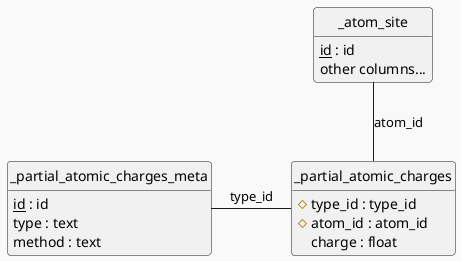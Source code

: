 @startuml

hide circle
!theme mars

!define TABLE(name,desc) class name as "desc" << (T,#FFAAAA) >>
!define PRIMARY_KEY(field) <u>field</u>
!define FOREIGN_KEY(field) #field
hide methods
hide stereotypes

TABLE(_partial_atomic_charges_meta,"_partial_atomic_charges_meta") {
  PRIMARY_KEY(id) : id
  type : text
  method : text
}

TABLE(_atom_site,"_atom_site") {
  PRIMARY_KEY(id) : id
  other columns...
}

TABLE(_partial_atomic_charges,"_partial_atomic_charges") {
  FOREIGN_KEY(type_id) : type_id
  FOREIGN_KEY(atom_id) : atom_id
  charge : float
}

_partial_atomic_charges_meta -ri- _partial_atomic_charges : type_id
_atom_site -- _partial_atomic_charges : atom_id

@enduml
